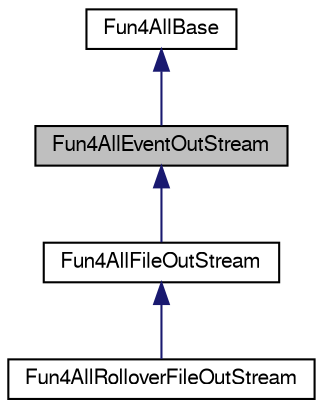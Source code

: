 digraph "Fun4AllEventOutStream"
{
  bgcolor="transparent";
  edge [fontname="FreeSans",fontsize="10",labelfontname="FreeSans",labelfontsize="10"];
  node [fontname="FreeSans",fontsize="10",shape=record];
  Node1 [label="Fun4AllEventOutStream",height=0.2,width=0.4,color="black", fillcolor="grey75", style="filled" fontcolor="black"];
  Node2 -> Node1 [dir="back",color="midnightblue",fontsize="10",style="solid",fontname="FreeSans"];
  Node2 [label="Fun4AllBase",height=0.2,width=0.4,color="black",URL="$d5/dec/classFun4AllBase.html"];
  Node1 -> Node3 [dir="back",color="midnightblue",fontsize="10",style="solid",fontname="FreeSans"];
  Node3 [label="Fun4AllFileOutStream",height=0.2,width=0.4,color="black",URL="$de/d50/classFun4AllFileOutStream.html"];
  Node3 -> Node4 [dir="back",color="midnightblue",fontsize="10",style="solid",fontname="FreeSans"];
  Node4 [label="Fun4AllRolloverFileOutStream",height=0.2,width=0.4,color="black",URL="$d0/dbe/classFun4AllRolloverFileOutStream.html"];
}
